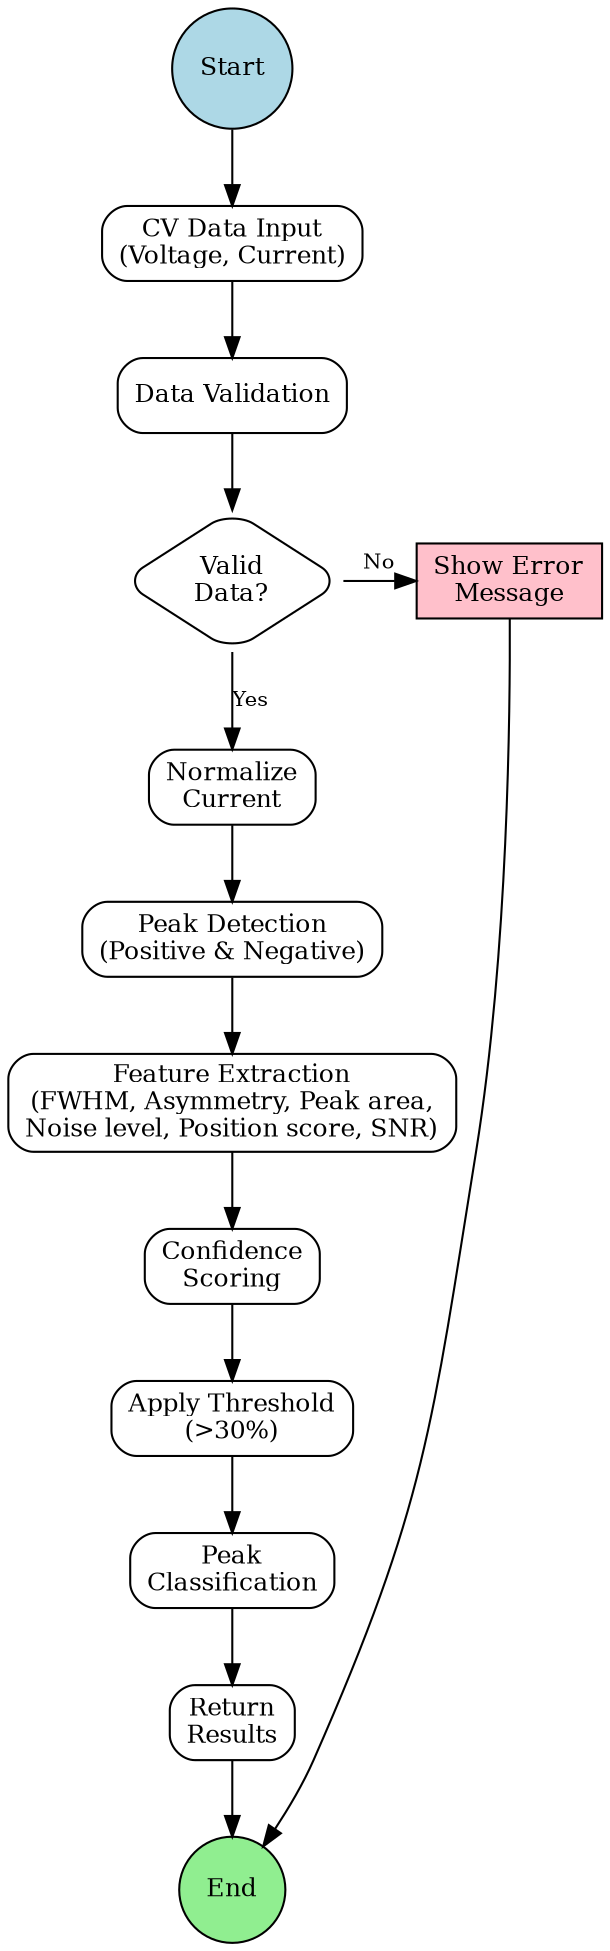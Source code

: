 digraph DeepCV {
    rankdir=TB;
    node [shape=box, style=rounded, fontsize=12];
    edge [fontsize=10];
    
    // Start node
    start [shape=circle, label="Start", style=filled, fillcolor=lightblue];
    
    // Input validation
    input [label="CV Data Input\n(Voltage, Current)"];
    validate [label="Data Validation"];
    
    // Decision point
    valid [shape=diamond, label="Valid\nData?"];
    error [label="Show Error\nMessage", style=filled, fillcolor=pink];
    
    // Core processing steps
    normalize [label="Normalize\nCurrent"];
    detect [label="Peak Detection\n(Positive & Negative)"];
    extract [label="Feature Extraction\n(FWHM, Asymmetry, Peak area,\nNoise level, Position score, SNR)"];
    score [label="Confidence\nScoring"];
    filter [label="Apply Threshold\n(>30%)"];
    classify [label="Peak\nClassification"];
    
    // Output
    results [label="Return\nResults"];
    end [shape=circle, label="End", style=filled, fillcolor=lightgreen];
    
    // Connections
    start -> input;
    input -> validate;
    validate -> valid;
    valid -> normalize [label="Yes", weight=2];
    valid -> error [label="No", constraint=false];
    error -> end [constraint=false];
    
    normalize -> detect;
    detect -> extract;
    extract -> score;
    score -> filter;
    filter -> classify;
    classify -> results;
    results -> end;
    
    // Styling - place error on the right side of valid
    {rank=same; valid; error;}
}